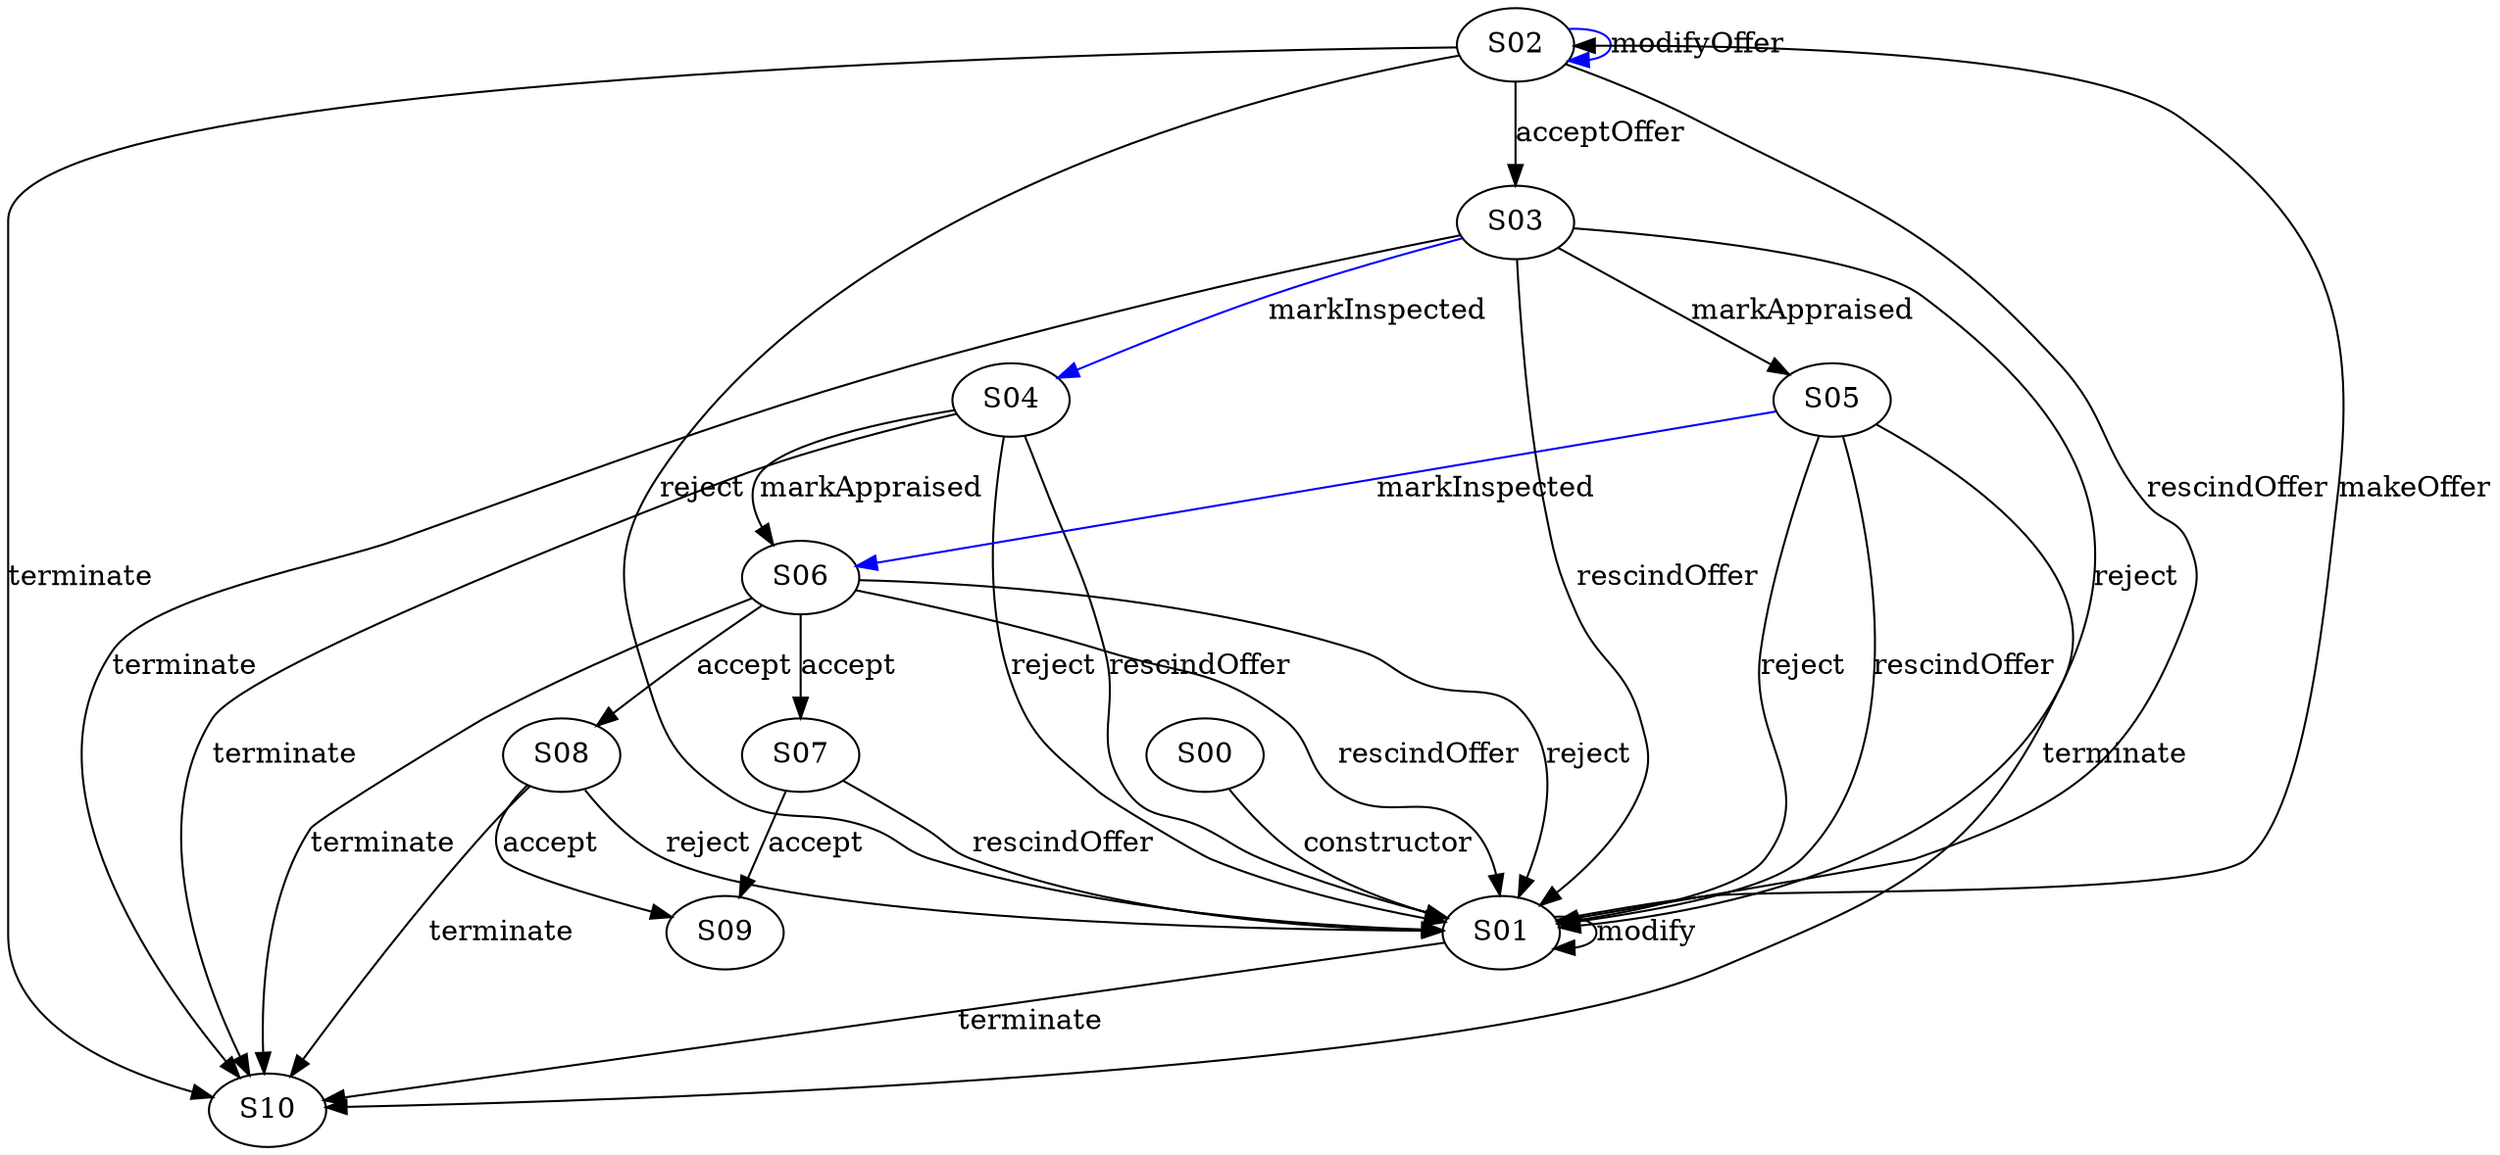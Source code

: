 digraph {

S02->S01 [label="reject", style="", color="black"]
S01->S02 [label="makeOffer", style="", color="black"]
S06->S01 [label="reject", style="", color="black"]
S04->S01 [label="rescindOffer", style="", color="black"]
S08->S01 [label="reject", style="", color="black"]
S01->S01 [label="modify", style="", color="black"]
S04->S10 [label="terminate", style="", color="black"]
S06->S01 [label="rescindOffer", style="", color="black"]
S05->S01 [label="reject", style="", color="black"]
S03->S01 [label="rescindOffer", style="", color="black"]
S02->S03 [label="acceptOffer", style="", color="black"]
S02->S01 [label="rescindOffer", style="", color="black"]
S04->S01 [label="reject", style="", color="black"]
S08->S10 [label="terminate", style="", color="black"]
S05->S10 [label="terminate", style="", color="black"]
S04->S06 [label="markAppraised", style="", color="black"]
S05->S01 [label="rescindOffer", style="", color="black"]
S06->S07 [label="accept", style="", color="black"]
S06->S08 [label="accept", style="", color="black"]
S05->S06 [label="markInspected", style="", color="blue"]
S06->S10 [label="terminate", style="", color="black"]
S03->S05 [label="markAppraised", style="", color="black"]
S03->S04 [label="markInspected", style="", color="blue"]
S07->S01 [label="rescindOffer", style="", color="black"]
S00->S01 [label="constructor", style="", color="black"]
S03->S01 [label="reject", style="", color="black"]
S08->S09 [label="accept", style="", color="black"]
S03->S10 [label="terminate", style="", color="black"]
S01->S10 [label="terminate", style="", color="black"]
S07->S09 [label="accept", style="", color="black"]
S02->S10 [label="terminate", style="", color="black"]
S02->S02 [label="modifyOffer", style="", color="blue"]
}